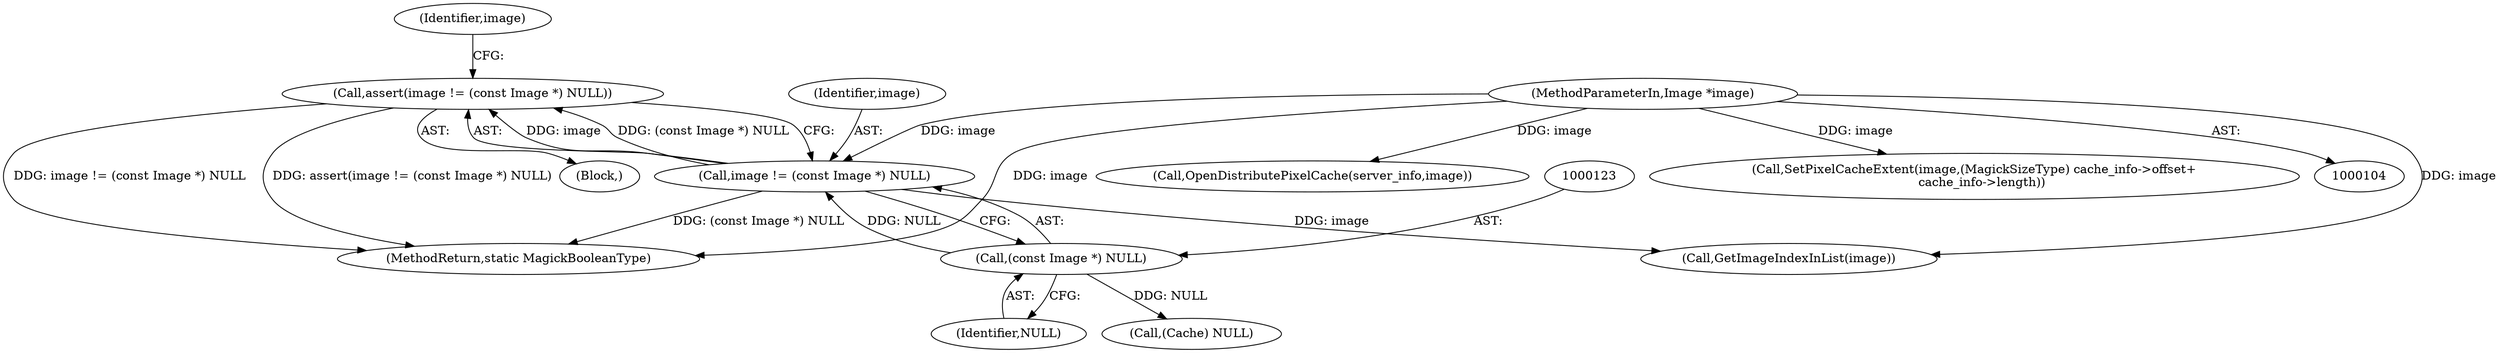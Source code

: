 digraph "0_ImageMagick_4e81ce8b07219c69a9aeccb0f7f7b927ca6db74c_0@API" {
"1000119" [label="(Call,assert(image != (const Image *) NULL))"];
"1000120" [label="(Call,image != (const Image *) NULL)"];
"1000105" [label="(MethodParameterIn,Image *image)"];
"1000122" [label="(Call,(const Image *) NULL)"];
"1000641" [label="(Call,OpenDistributePixelCache(server_info,image))"];
"1000230" [label="(Call,GetImageIndexInList(image))"];
"1000122" [label="(Call,(const Image *) NULL)"];
"1000119" [label="(Call,assert(image != (const Image *) NULL))"];
"1000128" [label="(Identifier,image)"];
"1000105" [label="(MethodParameterIn,Image *image)"];
"1000121" [label="(Identifier,image)"];
"1000108" [label="(Block,)"];
"1001191" [label="(MethodReturn,static MagickBooleanType)"];
"1000124" [label="(Identifier,NULL)"];
"1000120" [label="(Call,image != (const Image *) NULL)"];
"1000136" [label="(Call,(Cache) NULL)"];
"1000851" [label="(Call,SetPixelCacheExtent(image,(MagickSizeType) cache_info->offset+\n    cache_info->length))"];
"1000119" -> "1000108"  [label="AST: "];
"1000119" -> "1000120"  [label="CFG: "];
"1000120" -> "1000119"  [label="AST: "];
"1000128" -> "1000119"  [label="CFG: "];
"1000119" -> "1001191"  [label="DDG: image != (const Image *) NULL"];
"1000119" -> "1001191"  [label="DDG: assert(image != (const Image *) NULL)"];
"1000120" -> "1000119"  [label="DDG: image"];
"1000120" -> "1000119"  [label="DDG: (const Image *) NULL"];
"1000120" -> "1000122"  [label="CFG: "];
"1000121" -> "1000120"  [label="AST: "];
"1000122" -> "1000120"  [label="AST: "];
"1000120" -> "1001191"  [label="DDG: (const Image *) NULL"];
"1000105" -> "1000120"  [label="DDG: image"];
"1000122" -> "1000120"  [label="DDG: NULL"];
"1000120" -> "1000230"  [label="DDG: image"];
"1000105" -> "1000104"  [label="AST: "];
"1000105" -> "1001191"  [label="DDG: image"];
"1000105" -> "1000230"  [label="DDG: image"];
"1000105" -> "1000641"  [label="DDG: image"];
"1000105" -> "1000851"  [label="DDG: image"];
"1000122" -> "1000124"  [label="CFG: "];
"1000123" -> "1000122"  [label="AST: "];
"1000124" -> "1000122"  [label="AST: "];
"1000122" -> "1000136"  [label="DDG: NULL"];
}
